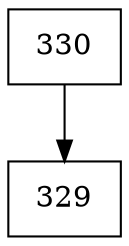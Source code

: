 digraph G {
  node [shape=record];
  node0 [label="{330}"];
  node0 -> node1;
  node1 [label="{329}"];
}
